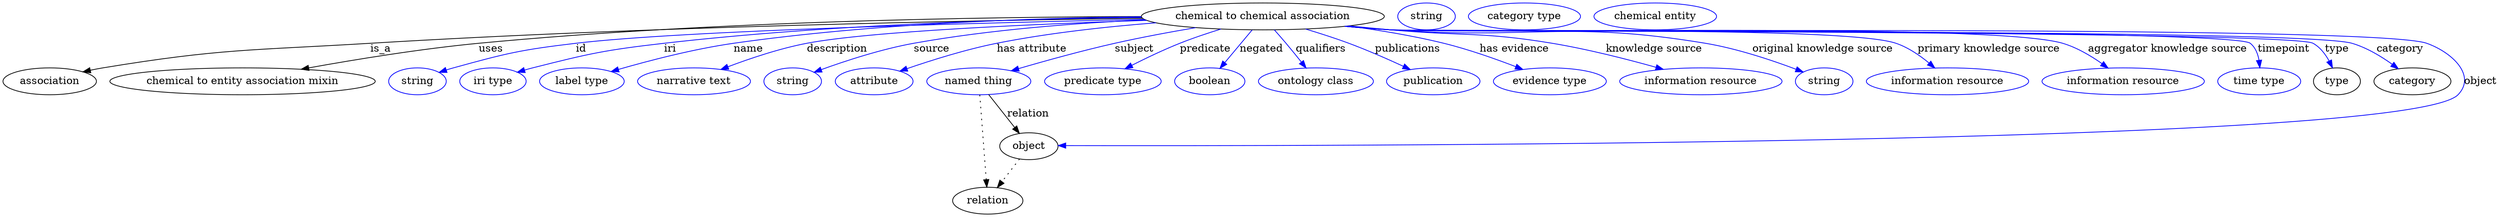 digraph {
	graph [bb="0,0,3333.4,283"];
	node [label="\N"];
	"chemical to chemical association"	[height=0.5,
		label="chemical to chemical association",
		pos="1683.4,265",
		width=4.5135];
	association	[height=0.5,
		pos="62.394,178",
		width=1.7332];
	"chemical to chemical association" -> association	[label=is_a,
		lp="505.39,221.5",
		pos="e,107.14,190.59 1522.3,262.48 1293,259.58 859.75,251.41 491.39,229 332.35,219.32 291.65,221.7 134.39,196 128.71,195.07 122.81,193.95 \
116.94,192.72"];
	"chemical to entity association mixin"	[height=0.5,
		pos="320.39,178",
		width=4.9287];
	"chemical to chemical association" -> "chemical to entity association mixin"	[label=uses,
		lp="652.89,221.5",
		pos="e,398.94,194.2 1520.7,264.77 1314.4,264.32 948.25,258.77 636.39,229 559.11,221.62 472.02,207.4 408.87,196"];
	id	[color=blue,
		height=0.5,
		label=string,
		pos="554.39,178",
		width=1.0652];
	"chemical to chemical association" -> id	[color=blue,
		label=id,
		lp="773.39,221.5",
		pos="e,583.37,190.01 1524.7,261.01 1302.1,256.3 908.38,245.88 766.39,229 692.56,220.22 674.06,215.79 602.39,196 599.28,195.14 596.08,\
194.18 592.89,193.17",
		style=solid];
	iri	[color=blue,
		height=0.5,
		label="iri type",
		pos="655.39,178",
		width=1.2277];
	"chemical to chemical association" -> iri	[color=blue,
		label=iri,
		lp="891.39,221.5",
		pos="e,688.01,190.16 1521.2,263.67 1359.2,261.75 1103.3,254.42 883.39,229 804.77,219.91 785.11,215.46 708.39,196 704.97,195.13 701.43,\
194.16 697.9,193.14",
		style=solid];
	name	[color=blue,
		height=0.5,
		label="label type",
		pos="774.39,178",
		width=1.5707];
	"chemical to chemical association" -> name	[color=blue,
		label=name,
		lp="995.39,221.5",
		pos="e,813.22,191.1 1527.8,259.76 1352.3,254.37 1078,243.94 975.39,229 922.58,221.31 863.44,205.73 823.07,193.99",
		style=solid];
	description	[color=blue,
		height=0.5,
		label="narrative text",
		pos="924.39,178",
		width=2.0943];
	"chemical to chemical association" -> description	[color=blue,
		label=description,
		lp="1113.9,221.5",
		pos="e,960.1,193.99 1527.7,259.78 1376.2,254.82 1157.1,245.15 1073.4,229 1037.6,222.11 998.69,208.82 969.58,197.67",
		style=solid];
	source	[color=blue,
		height=0.5,
		label=string,
		pos="1056.4,178",
		width=1.0652];
	"chemical to chemical association" -> source	[color=blue,
		label=source,
		lp="1240.4,221.5",
		pos="e,1084.8,190.21 1526.2,260.41 1435.1,256.29 1318.6,247.54 1216.4,229 1173.6,221.23 1126.2,205.48 1094.2,193.72",
		style=solid];
	"has attribute"	[color=blue,
		height=0.5,
		label=attribute,
		pos="1164.4,178",
		width=1.4443];
	"chemical to chemical association" -> "has attribute"	[color=blue,
		label="has attribute",
		lp="1374.4,221.5",
		pos="e,1198.5,191.66 1540,256.45 1474.7,251.34 1396.7,242.88 1327.4,229 1286.2,220.75 1240.6,206.29 1208.2,195.04",
		style=solid];
	subject	[color=blue,
		height=0.5,
		label="named thing",
		pos="1304.4,178",
		width=1.9318];
	"chemical to chemical association" -> subject	[color=blue,
		label=subject,
		lp="1511.4,221.5",
		pos="e,1347.6,192.18 1593.3,249.93 1559.4,244.14 1520.5,236.93 1485.4,229 1441.9,219.18 1393.3,205.6 1357.4,195.07",
		style=solid];
	predicate	[color=blue,
		height=0.5,
		label="predicate type",
		pos="1470.4,178",
		width=2.1665];
	"chemical to chemical association" -> predicate	[color=blue,
		label=predicate,
		lp="1606.4,221.5",
		pos="e,1499.8,194.86 1627.2,248.08 1609.5,242.58 1589.9,236.02 1572.4,229 1550.8,220.37 1527.5,209.11 1508.7,199.45",
		style=solid];
	negated	[color=blue,
		height=0.5,
		label=boolean,
		pos="1613.4,178",
		width=1.2999];
	"chemical to chemical association" -> negated	[color=blue,
		label=negated,
		lp="1682.4,221.5",
		pos="e,1626.8,195.31 1669.2,246.8 1658.9,234.23 1644.7,217.01 1633.2,203.08",
		style=solid];
	qualifiers	[color=blue,
		height=0.5,
		label="ontology class",
		pos="1754.4,178",
		width=2.1304];
	"chemical to chemical association" -> qualifiers	[color=blue,
		label=qualifiers,
		lp="1761.9,221.5",
		pos="e,1741.7,195.93 1699.6,246.79 1704.8,241.2 1710.4,234.91 1715.4,229 1722.1,221.01 1729.3,212.07 1735.5,203.97",
		style=solid];
	publications	[color=blue,
		height=0.5,
		label=publication,
		pos="1911.4,178",
		width=1.7332];
	"chemical to chemical association" -> publications	[color=blue,
		label=publications,
		lp="1878.4,221.5",
		pos="e,1880.9,193.86 1741.1,248.16 1759.9,242.59 1780.7,235.97 1799.4,229 1823.8,219.91 1850.4,208.1 1871.6,198.24",
		style=solid];
	"has evidence"	[color=blue,
		height=0.5,
		label="evidence type",
		pos="2067.4,178",
		width=2.0943];
	"chemical to chemical association" -> "has evidence"	[color=blue,
		label="has evidence",
		lp="2020.9,221.5",
		pos="e,2031.5,193.96 1798,252.22 1838.9,246.78 1885,239.21 1926.4,229 1959,220.96 1994.5,208.31 2021.8,197.75",
		style=solid];
	"knowledge source"	[color=blue,
		height=0.5,
		label="information resource",
		pos="2269.4,178",
		width=3.015];
	"chemical to chemical association" -> "knowledge source"	[color=blue,
		label="knowledge source",
		lp="2207.9,221.5",
		pos="e,2219.4,194.05 1799,252.33 1817.9,250.49 1837.2,248.66 1855.4,247 1951.3,238.26 1976.4,244.85 2071.4,229 2118.5,221.15 2170.8,207.73 \
2209.8,196.77",
		style=solid];
	"original knowledge source"	[color=blue,
		height=0.5,
		label=string,
		pos="2434.4,178",
		width=1.0652];
	"chemical to chemical association" -> "original knowledge source"	[color=blue,
		label="original knowledge source",
		lp="2432.4,221.5",
		pos="e,2406.4,190.49 1795.7,251.99 1815.6,250.12 1836.1,248.37 1855.4,247 2042.2,233.78 2091.7,259.92 2276.4,229 2318.6,221.93 2365.2,\
206.17 2396.7,194.22",
		style=solid];
	"primary knowledge source"	[color=blue,
		height=0.5,
		label="information resource",
		pos="2599.4,178",
		width=3.015];
	"chemical to chemical association" -> "primary knowledge source"	[color=blue,
		label="primary knowledge source",
		lp="2654.4,221.5",
		pos="e,2582.4,195.9 1794.8,251.81 1814.9,249.94 1835.8,248.23 1855.4,247 1930.3,242.31 2459.3,253.09 2530.4,229 2546.7,223.47 2562.5,\
212.62 2574.8,202.43",
		style=solid];
	"aggregator knowledge source"	[color=blue,
		height=0.5,
		label="information resource",
		pos="2834.4,178",
		width=3.015];
	"chemical to chemical association" -> "aggregator knowledge source"	[color=blue,
		label="aggregator knowledge source",
		lp="2893.9,221.5",
		pos="e,2814.2,195.72 1793.9,251.79 1814.3,249.9 1835.5,248.18 1855.4,247 1955,241.09 2657.7,257.21 2753.4,229 2772.3,223.42 2791.3,212.15 \
2806,201.72",
		style=solid];
	timepoint	[color=blue,
		height=0.5,
		label="time type",
		pos="3016.4,178",
		width=1.5346];
	"chemical to chemical association" -> timepoint	[color=blue,
		label=timepoint,
		lp="3049.4,221.5",
		pos="e,3017.2,196.17 1793.9,251.72 1814.3,249.83 1835.5,248.14 1855.4,247 1887.3,245.18 2979.5,248.96 3004.4,229 3011.2,223.52 3014.6,\
214.9 3016.1,206.35",
		style=solid];
	type	[height=0.5,
		pos="3120.4,178",
		width=0.86659];
	"chemical to chemical association" -> type	[color=blue,
		label=type,
		lp="3120.4,221.5",
		pos="e,3114.4,196.17 1793.4,251.74 1814,249.84 1835.3,248.14 1855.4,247 1889.6,245.06 3058.5,245.66 3088.4,229 3097.8,223.74 3104.9,214.38 \
3110,205.17",
		style=solid];
	category	[height=0.5,
		pos="3221.4,178",
		width=1.4263];
	"chemical to chemical association" -> category	[color=blue,
		label=category,
		lp="3204.9,221.5",
		pos="e,3202.5,194.78 1793.4,251.73 1814,249.83 1835.3,248.13 1855.4,247 1926.7,242.99 3071.8,248.97 3140.4,229 3159.9,223.32 3179.3,211.57 \
3194.3,200.89",
		style=solid];
	object	[height=0.5,
		pos="1371.4,91",
		width=1.0832];
	"chemical to chemical association" -> object	[color=blue,
		label=object,
		lp="3311.4,178",
		pos="e,1410.6,91.871 1793.4,251.72 1814,249.82 1835.3,248.12 1855.4,247 1932.2,242.71 3168,255.05 3240.4,229 3274,216.92 3306.2,185.67 \
3281.4,160 3214.9,91.089 1714.6,91.167 1421,91.845",
		style=solid];
	subject -> object	[label=relation,
		lp="1370.4,134.5",
		pos="e,1358.6,108.18 1317.6,160.21 1327.5,147.71 1341.1,130.45 1352.1,116.43"];
	relation	[height=0.5,
		pos="1316.4,18",
		width=1.2999];
	subject -> relation	[pos="e,1315.1,36.188 1305.7,159.79 1307.8,132.48 1311.8,78.994 1314.3,46.38",
		style=dotted];
	association_type	[color=blue,
		height=0.5,
		label=string,
		pos="1902.4,265",
		width=1.0652];
	association_category	[color=blue,
		height=0.5,
		label="category type",
		pos="2033.4,265",
		width=2.0762];
	object -> relation	[pos="e,1329.2,35.54 1358.9,73.889 1352,64.939 1343.2,53.617 1335.4,43.584",
		style=dotted];
	"chemical to chemical association_object"	[color=blue,
		height=0.5,
		label="chemical entity",
		pos="2208.4,265",
		width=2.2748];
}
